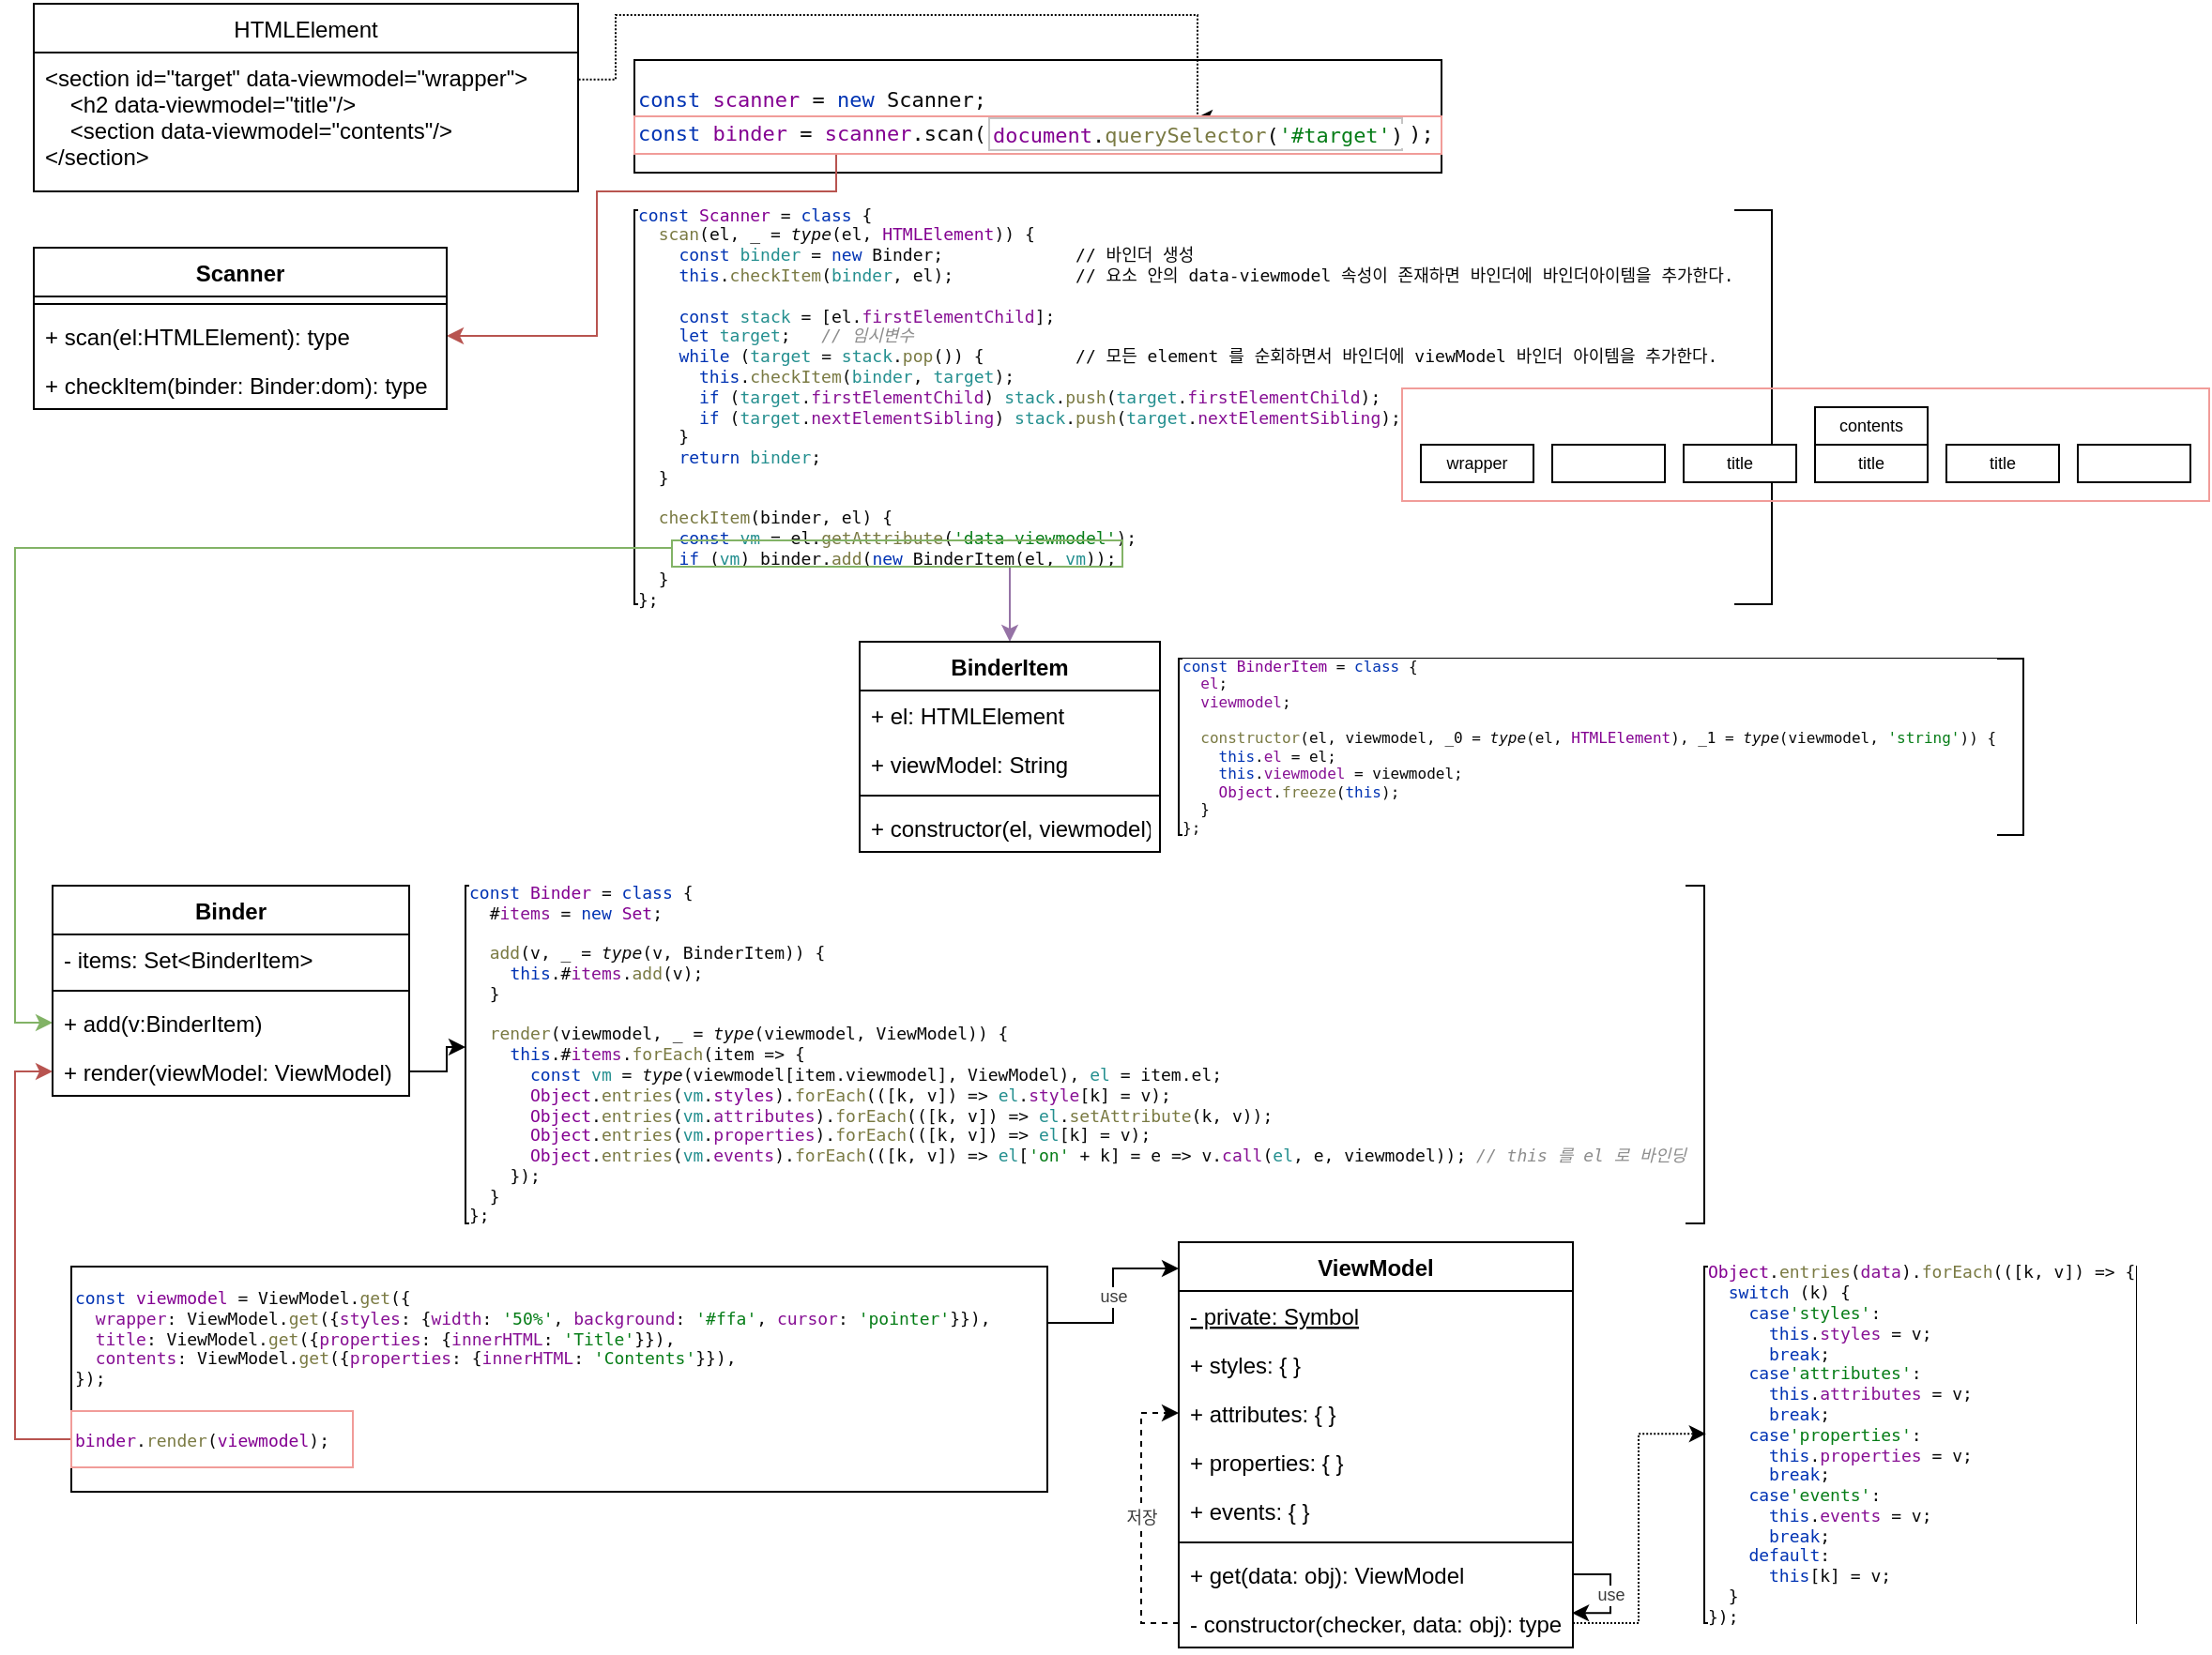 <mxfile version="13.6.2" type="device"><diagram id="zK-MdN3bjstqlmqADTjT" name="Page-1"><mxGraphModel dx="6531" dy="3440" grid="1" gridSize="10" guides="1" tooltips="1" connect="1" arrows="1" fold="1" page="1" pageScale="1" pageWidth="827" pageHeight="1169" math="0" shadow="0"><root><mxCell id="0"/><mxCell id="1" parent="0"/><mxCell id="SjPY06b3OU8avz2JApO8-45" value="&lt;pre style=&quot;background-color: rgb(255 , 255 , 255) ; color: rgb(8 , 8 , 8) ; font-family: &amp;#34;jetbrains mono&amp;#34; , monospace ; font-size: 11px ; line-height: 160%&quot;&gt;&lt;span style=&quot;color: rgb(0 , 51 , 179) ; font-size: 11px&quot;&gt;const &lt;/span&gt;&lt;span style=&quot;color: rgb(131 , 0 , 145) ; font-size: 11px&quot;&gt;scanner &lt;/span&gt;= &lt;span style=&quot;color: rgb(0 , 51 , 179) ; font-size: 11px&quot;&gt;new &lt;/span&gt;Scanner;&lt;br style=&quot;font-size: 11px&quot;&gt;&lt;span style=&quot;color: rgb(0 , 51 , 179) ; font-size: 11px&quot;&gt;const &lt;/span&gt;&lt;span style=&quot;color: rgb(131 , 0 , 145) ; font-size: 11px&quot;&gt;binder &lt;/span&gt;= &lt;span style=&quot;color: rgb(131 , 0 , 145) ; font-size: 11px&quot;&gt;scanner&lt;/span&gt;.scan(                                  );&lt;br style=&quot;font-size: 11px&quot;&gt;&lt;/pre&gt;" style="rounded=0;whiteSpace=wrap;html=1;fontSize=11;fontColor=#3B3B3B;align=left;" vertex="1" parent="1"><mxGeometry x="170" y="380" width="430" height="60" as="geometry"/></mxCell><mxCell id="SjPY06b3OU8avz2JApO8-21" value="HTMLElement" style="swimlane;fontStyle=0;childLayout=stackLayout;horizontal=1;startSize=26;fillColor=none;horizontalStack=0;resizeParent=1;resizeParentMax=0;resizeLast=0;collapsible=1;marginBottom=0;" vertex="1" parent="1"><mxGeometry x="-150" y="350" width="290" height="100" as="geometry"/></mxCell><mxCell id="SjPY06b3OU8avz2JApO8-22" value="&lt;section id=&quot;target&quot; data-viewmodel=&quot;wrapper&quot;&gt;&#10;    &lt;h2 data-viewmodel=&quot;title&quot;/&gt;&#10;    &lt;section data-viewmodel=&quot;contents&quot;/&gt;&#10;&lt;/section&gt;" style="text;strokeColor=none;fillColor=none;align=left;verticalAlign=top;spacingLeft=4;spacingRight=4;overflow=hidden;rotatable=0;points=[[0,0.5],[1,0.5]];portConstraint=eastwest;" vertex="1" parent="SjPY06b3OU8avz2JApO8-21"><mxGeometry y="26" width="290" height="74" as="geometry"/></mxCell><mxCell id="SjPY06b3OU8avz2JApO8-47" style="edgeStyle=orthogonalEdgeStyle;rounded=0;orthogonalLoop=1;jettySize=auto;html=1;entryX=0.5;entryY=0;entryDx=0;entryDy=0;dashed=1;dashPattern=1 1;fontSize=11;fontColor=#3B3B3B;exitX=1.001;exitY=0.195;exitDx=0;exitDy=0;exitPerimeter=0;" edge="1" parent="1" source="SjPY06b3OU8avz2JApO8-22" target="SjPY06b3OU8avz2JApO8-49"><mxGeometry relative="1" as="geometry"><Array as="points"><mxPoint x="160" y="390"/><mxPoint x="160" y="356"/><mxPoint x="470" y="356"/></Array></mxGeometry></mxCell><mxCell id="SjPY06b3OU8avz2JApO8-49" value="&lt;pre style=&quot;background-color: rgb(255 , 255 , 255) ; color: rgb(8 , 8 , 8) ; font-family: &amp;#34;jetbrains mono&amp;#34; , monospace&quot;&gt;&lt;span style=&quot;color: rgb(131 , 0 , 145)&quot;&gt;document&lt;/span&gt;.&lt;span style=&quot;color: rgb(122 , 122 , 67)&quot;&gt;querySelector&lt;/span&gt;(&lt;span style=&quot;color: rgb(6 , 125 , 23)&quot;&gt;'#target'&lt;/span&gt;)&lt;/pre&gt;" style="rounded=0;whiteSpace=wrap;html=1;fontSize=11;fontColor=#3B3B3B;align=left;strokeColor=#C4C4C4;" vertex="1" parent="1"><mxGeometry x="359" y="411" width="220" height="17" as="geometry"/></mxCell><mxCell id="SjPY06b3OU8avz2JApO8-54" style="edgeStyle=orthogonalEdgeStyle;rounded=0;orthogonalLoop=1;jettySize=auto;html=1;entryX=1;entryY=0.5;entryDx=0;entryDy=0;fontSize=11;fontColor=#3B3B3B;exitX=0.25;exitY=1;exitDx=0;exitDy=0;fillColor=#f8cecc;strokeColor=#b85450;" edge="1" parent="1" source="SjPY06b3OU8avz2JApO8-53" target="SjPY06b3OU8avz2JApO8-16"><mxGeometry relative="1" as="geometry"><Array as="points"><mxPoint x="277" y="450"/><mxPoint x="150" y="450"/><mxPoint x="150" y="527"/></Array></mxGeometry></mxCell><mxCell id="SjPY06b3OU8avz2JApO8-53" value="" style="rounded=0;whiteSpace=wrap;html=1;fillColor=none;fontSize=11;fontColor=#3B3B3B;align=left;strokeColor=#F19C99;" vertex="1" parent="1"><mxGeometry x="170" y="410" width="430" height="20" as="geometry"/></mxCell><mxCell id="SjPY06b3OU8avz2JApO8-55" value="&lt;pre style=&quot;background-color: rgb(255 , 255 , 255) ; color: rgb(8 , 8 , 8) ; font-family: &amp;#34;jetbrains mono&amp;#34; , monospace ; font-size: 9px&quot;&gt;&lt;span style=&quot;color: rgb(0 , 51 , 179) ; font-size: 9px&quot;&gt;const &lt;/span&gt;&lt;span style=&quot;color: rgb(131 , 0 , 145) ; font-size: 9px&quot;&gt;Scanner &lt;/span&gt;= &lt;span style=&quot;color: rgb(0 , 51 , 179) ; font-size: 9px&quot;&gt;class &lt;/span&gt;{&lt;br style=&quot;font-size: 9px&quot;&gt;  &lt;span style=&quot;color: rgb(122 , 122 , 67) ; font-size: 9px&quot;&gt;scan&lt;/span&gt;(el, _ = &lt;span style=&quot;font-style: italic ; font-size: 9px&quot;&gt;type&lt;/span&gt;(el, &lt;span style=&quot;color: rgb(131 , 0 , 145) ; font-size: 9px&quot;&gt;HTMLElement&lt;/span&gt;)) {&lt;br style=&quot;font-size: 9px&quot;&gt;    &lt;span style=&quot;color: rgb(0 , 51 , 179) ; font-size: 9px&quot;&gt;const &lt;/span&gt;&lt;span style=&quot;color: rgb(36 , 143 , 143) ; font-size: 9px&quot;&gt;binder &lt;/span&gt;= &lt;span style=&quot;color: rgb(0 , 51 , 179) ; font-size: 9px&quot;&gt;new &lt;/span&gt;Binder;             // 바인더 생성&lt;br style=&quot;font-size: 9px&quot;&gt;    &lt;span style=&quot;color: rgb(0 , 51 , 179) ; font-size: 9px&quot;&gt;this&lt;/span&gt;.&lt;span style=&quot;color: rgb(122 , 122 , 67) ; font-size: 9px&quot;&gt;checkItem&lt;/span&gt;(&lt;span style=&quot;color: rgb(36 , 143 , 143) ; font-size: 9px&quot;&gt;binder&lt;/span&gt;, el);            // 요소 안의 data-viewmodel 속성이 존재하면 바인더에 바인더아이템을 추가한다.&lt;br&gt;&lt;br style=&quot;font-size: 9px&quot;&gt;    &lt;span style=&quot;color: rgb(0 , 51 , 179) ; font-size: 9px&quot;&gt;const &lt;/span&gt;&lt;span style=&quot;color: rgb(36 , 143 , 143) ; font-size: 9px&quot;&gt;stack &lt;/span&gt;= [el.&lt;span style=&quot;color: rgb(135 , 16 , 148) ; font-size: 9px&quot;&gt;firstElementChild&lt;/span&gt;];&lt;br style=&quot;font-size: 9px&quot;&gt;    &lt;span style=&quot;color: rgb(0 , 51 , 179) ; font-size: 9px&quot;&gt;let &lt;/span&gt;&lt;span style=&quot;color: rgb(36 , 143 , 143) ; font-size: 9px&quot;&gt;target&lt;/span&gt;;   &lt;span style=&quot;color: rgb(140 , 140 , 140) ; font-style: italic ; font-size: 9px&quot;&gt;// 임시변수&lt;br style=&quot;font-size: 9px&quot;&gt;&lt;/span&gt;&lt;span style=&quot;color: rgb(140 , 140 , 140) ; font-style: italic ; font-size: 9px&quot;&gt;    &lt;/span&gt;&lt;span style=&quot;color: rgb(0 , 51 , 179) ; font-size: 9px&quot;&gt;while &lt;/span&gt;(&lt;span style=&quot;color: rgb(36 , 143 , 143) ; font-size: 9px&quot;&gt;target &lt;/span&gt;= &lt;span style=&quot;color: rgb(36 , 143 , 143) ; font-size: 9px&quot;&gt;stack&lt;/span&gt;.&lt;span style=&quot;color: rgb(122 , 122 , 67) ; font-size: 9px&quot;&gt;pop&lt;/span&gt;()) {         // 모든 element 를 순회하면서 바인더에 viewModel 바인더 아이템을 추가한다. &lt;br style=&quot;font-size: 9px&quot;&gt;      &lt;span style=&quot;color: rgb(0 , 51 , 179) ; font-size: 9px&quot;&gt;this&lt;/span&gt;.&lt;span style=&quot;color: rgb(122 , 122 , 67) ; font-size: 9px&quot;&gt;checkItem&lt;/span&gt;(&lt;span style=&quot;color: rgb(36 , 143 , 143) ; font-size: 9px&quot;&gt;binder&lt;/span&gt;, &lt;span style=&quot;color: rgb(36 , 143 , 143) ; font-size: 9px&quot;&gt;target&lt;/span&gt;);&lt;br style=&quot;font-size: 9px&quot;&gt;      &lt;span style=&quot;color: rgb(0 , 51 , 179) ; font-size: 9px&quot;&gt;if &lt;/span&gt;(&lt;span style=&quot;color: rgb(36 , 143 , 143) ; font-size: 9px&quot;&gt;target&lt;/span&gt;.&lt;span style=&quot;color: rgb(135 , 16 , 148) ; font-size: 9px&quot;&gt;firstElementChild&lt;/span&gt;) &lt;span style=&quot;color: rgb(36 , 143 , 143) ; font-size: 9px&quot;&gt;stack&lt;/span&gt;.&lt;span style=&quot;color: rgb(122 , 122 , 67) ; font-size: 9px&quot;&gt;push&lt;/span&gt;(&lt;span style=&quot;color: rgb(36 , 143 , 143) ; font-size: 9px&quot;&gt;target&lt;/span&gt;.&lt;span style=&quot;color: rgb(135 , 16 , 148) ; font-size: 9px&quot;&gt;firstElementChild&lt;/span&gt;);&lt;br style=&quot;font-size: 9px&quot;&gt;      &lt;span style=&quot;color: rgb(0 , 51 , 179) ; font-size: 9px&quot;&gt;if &lt;/span&gt;(&lt;span style=&quot;color: rgb(36 , 143 , 143) ; font-size: 9px&quot;&gt;target&lt;/span&gt;.&lt;span style=&quot;color: rgb(135 , 16 , 148) ; font-size: 9px&quot;&gt;nextElementSibling&lt;/span&gt;) &lt;span style=&quot;color: rgb(36 , 143 , 143) ; font-size: 9px&quot;&gt;stack&lt;/span&gt;.&lt;span style=&quot;color: rgb(122 , 122 , 67) ; font-size: 9px&quot;&gt;push&lt;/span&gt;(&lt;span style=&quot;color: rgb(36 , 143 , 143) ; font-size: 9px&quot;&gt;target&lt;/span&gt;.&lt;span style=&quot;color: rgb(135 , 16 , 148) ; font-size: 9px&quot;&gt;nextElementSibling&lt;/span&gt;);&lt;br style=&quot;font-size: 9px&quot;&gt;    }&lt;br style=&quot;font-size: 9px&quot;&gt;    &lt;span style=&quot;color: rgb(0 , 51 , 179) ; font-size: 9px&quot;&gt;return &lt;/span&gt;&lt;span style=&quot;color: rgb(36 , 143 , 143) ; font-size: 9px&quot;&gt;binder&lt;/span&gt;;&lt;br style=&quot;font-size: 9px&quot;&gt;  }&lt;br style=&quot;font-size: 9px&quot;&gt;&lt;br style=&quot;font-size: 9px&quot;&gt;  &lt;span style=&quot;color: rgb(122 , 122 , 67) ; font-size: 9px&quot;&gt;checkItem&lt;/span&gt;(binder, el) {&lt;br style=&quot;font-size: 9px&quot;&gt;    &lt;span style=&quot;color: rgb(0 , 51 , 179) ; font-size: 9px&quot;&gt;const &lt;/span&gt;&lt;span style=&quot;color: rgb(36 , 143 , 143) ; font-size: 9px&quot;&gt;vm &lt;/span&gt;= el.&lt;span style=&quot;color: rgb(122 , 122 , 67) ; font-size: 9px&quot;&gt;getAttribute&lt;/span&gt;(&lt;span style=&quot;color: rgb(6 , 125 , 23) ; font-size: 9px&quot;&gt;'data-viewmodel'&lt;/span&gt;);&lt;br style=&quot;font-size: 9px&quot;&gt;    &lt;span style=&quot;color: rgb(0 , 51 , 179) ; font-size: 9px&quot;&gt;if &lt;/span&gt;(&lt;span style=&quot;color: rgb(36 , 143 , 143) ; font-size: 9px&quot;&gt;vm&lt;/span&gt;) binder.&lt;span style=&quot;color: rgb(122 , 122 , 67) ; font-size: 9px&quot;&gt;add&lt;/span&gt;(&lt;span style=&quot;color: rgb(0 , 51 , 179) ; font-size: 9px&quot;&gt;new &lt;/span&gt;BinderItem(el, &lt;span style=&quot;color: rgb(36 , 143 , 143) ; font-size: 9px&quot;&gt;vm&lt;/span&gt;));&lt;br style=&quot;font-size: 9px&quot;&gt;  }&lt;br style=&quot;font-size: 9px&quot;&gt;};&lt;/pre&gt;" style="rounded=0;whiteSpace=wrap;html=1;fontSize=9;align=left;" vertex="1" parent="1"><mxGeometry x="170" y="460" width="606" height="210" as="geometry"/></mxCell><mxCell id="SjPY06b3OU8avz2JApO8-76" value="" style="group" vertex="1" connectable="0" parent="1"><mxGeometry x="579" y="555" width="430" height="60" as="geometry"/></mxCell><mxCell id="SjPY06b3OU8avz2JApO8-57" value="wrapper" style="rounded=0;whiteSpace=wrap;html=1;fontSize=9;align=center;" vertex="1" parent="SjPY06b3OU8avz2JApO8-76"><mxGeometry x="10" y="30" width="60" height="20" as="geometry"/></mxCell><mxCell id="SjPY06b3OU8avz2JApO8-59" value="title" style="rounded=0;whiteSpace=wrap;html=1;fontSize=9;align=center;" vertex="1" parent="SjPY06b3OU8avz2JApO8-76"><mxGeometry x="150" y="30" width="60" height="20" as="geometry"/></mxCell><mxCell id="SjPY06b3OU8avz2JApO8-63" value="title" style="rounded=0;whiteSpace=wrap;html=1;fontSize=9;align=center;" vertex="1" parent="SjPY06b3OU8avz2JApO8-76"><mxGeometry x="220" y="30" width="60" height="20" as="geometry"/></mxCell><mxCell id="SjPY06b3OU8avz2JApO8-64" value="contents" style="rounded=0;whiteSpace=wrap;html=1;fontSize=9;align=center;" vertex="1" parent="SjPY06b3OU8avz2JApO8-76"><mxGeometry x="220" y="10" width="60" height="20" as="geometry"/></mxCell><mxCell id="SjPY06b3OU8avz2JApO8-67" value="title" style="rounded=0;whiteSpace=wrap;html=1;fontSize=9;align=center;" vertex="1" parent="SjPY06b3OU8avz2JApO8-76"><mxGeometry x="290" y="30" width="60" height="20" as="geometry"/></mxCell><mxCell id="SjPY06b3OU8avz2JApO8-70" value="" style="rounded=0;whiteSpace=wrap;html=1;fontSize=9;align=center;" vertex="1" parent="SjPY06b3OU8avz2JApO8-76"><mxGeometry x="80" y="30" width="60" height="20" as="geometry"/></mxCell><mxCell id="SjPY06b3OU8avz2JApO8-73" value="" style="rounded=0;whiteSpace=wrap;html=1;fontSize=9;align=center;" vertex="1" parent="SjPY06b3OU8avz2JApO8-76"><mxGeometry x="360" y="30" width="60" height="20" as="geometry"/></mxCell><mxCell id="SjPY06b3OU8avz2JApO8-75" value="" style="rounded=0;whiteSpace=wrap;html=1;strokeColor=#F19C99;fillColor=none;fontSize=9;fontColor=#3B3B3B;align=center;" vertex="1" parent="SjPY06b3OU8avz2JApO8-76"><mxGeometry width="430" height="60" as="geometry"/></mxCell><mxCell id="SjPY06b3OU8avz2JApO8-13" value="Scanner&#10;" style="swimlane;fontStyle=1;align=center;verticalAlign=top;childLayout=stackLayout;horizontal=1;startSize=26;horizontalStack=0;resizeParent=1;resizeParentMax=0;resizeLast=0;collapsible=1;marginBottom=0;" vertex="1" parent="1"><mxGeometry x="-150" y="480" width="220" height="86" as="geometry"/></mxCell><mxCell id="SjPY06b3OU8avz2JApO8-15" value="" style="line;strokeWidth=1;fillColor=none;align=left;verticalAlign=middle;spacingTop=-1;spacingLeft=3;spacingRight=3;rotatable=0;labelPosition=right;points=[];portConstraint=eastwest;" vertex="1" parent="SjPY06b3OU8avz2JApO8-13"><mxGeometry y="26" width="220" height="8" as="geometry"/></mxCell><mxCell id="SjPY06b3OU8avz2JApO8-16" value="+ scan(el:HTMLElement): type" style="text;strokeColor=none;fillColor=none;align=left;verticalAlign=top;spacingLeft=4;spacingRight=4;overflow=hidden;rotatable=0;points=[[0,0.5],[1,0.5]];portConstraint=eastwest;" vertex="1" parent="SjPY06b3OU8avz2JApO8-13"><mxGeometry y="34" width="220" height="26" as="geometry"/></mxCell><mxCell id="SjPY06b3OU8avz2JApO8-52" value="+ checkItem(binder: Binder:dom): type" style="text;strokeColor=none;fillColor=none;align=left;verticalAlign=top;spacingLeft=4;spacingRight=4;overflow=hidden;rotatable=0;points=[[0,0.5],[1,0.5]];portConstraint=eastwest;" vertex="1" parent="SjPY06b3OU8avz2JApO8-13"><mxGeometry y="60" width="220" height="26" as="geometry"/></mxCell><mxCell id="SjPY06b3OU8avz2JApO8-78" value="&lt;pre style=&quot;background-color: rgb(255, 255, 255); color: rgb(8, 8, 8); font-family: &amp;quot;jetbrains mono&amp;quot;, monospace; font-size: 9px;&quot;&gt;&lt;span style=&quot;color: rgb(0, 51, 179); font-size: 9px;&quot;&gt;const &lt;/span&gt;&lt;span style=&quot;color: rgb(131, 0, 145); font-size: 9px;&quot;&gt;Binder &lt;/span&gt;= &lt;span style=&quot;color: rgb(0, 51, 179); font-size: 9px;&quot;&gt;class &lt;/span&gt;{&lt;br style=&quot;font-size: 9px;&quot;&gt;  #&lt;span style=&quot;color: rgb(135, 16, 148); font-size: 9px;&quot;&gt;items &lt;/span&gt;= &lt;span style=&quot;color: rgb(0, 51, 179); font-size: 9px;&quot;&gt;new &lt;/span&gt;&lt;span style=&quot;color: rgb(131, 0, 145); font-size: 9px;&quot;&gt;Set&lt;/span&gt;;&lt;br style=&quot;font-size: 9px;&quot;&gt;&lt;br style=&quot;font-size: 9px;&quot;&gt;  &lt;span style=&quot;color: rgb(122, 122, 67); font-size: 9px;&quot;&gt;add&lt;/span&gt;(v, _ = &lt;span style=&quot;font-style: italic; font-size: 9px;&quot;&gt;type&lt;/span&gt;(v, BinderItem)) {&lt;br style=&quot;font-size: 9px;&quot;&gt;    &lt;span style=&quot;color: rgb(0, 51, 179); font-size: 9px;&quot;&gt;this&lt;/span&gt;.#&lt;span style=&quot;color: rgb(135, 16, 148); font-size: 9px;&quot;&gt;items&lt;/span&gt;.&lt;span style=&quot;color: rgb(122, 122, 67); font-size: 9px;&quot;&gt;add&lt;/span&gt;(v);&lt;br style=&quot;font-size: 9px;&quot;&gt;  }&lt;br style=&quot;font-size: 9px;&quot;&gt;&lt;br style=&quot;font-size: 9px;&quot;&gt;  &lt;span style=&quot;color: rgb(122, 122, 67); font-size: 9px;&quot;&gt;render&lt;/span&gt;(viewmodel, _ = &lt;span style=&quot;font-style: italic; font-size: 9px;&quot;&gt;type&lt;/span&gt;(viewmodel, ViewModel)) {&lt;br style=&quot;font-size: 9px;&quot;&gt;    &lt;span style=&quot;color: rgb(0, 51, 179); font-size: 9px;&quot;&gt;this&lt;/span&gt;.#&lt;span style=&quot;color: rgb(135, 16, 148); font-size: 9px;&quot;&gt;items&lt;/span&gt;.&lt;span style=&quot;color: rgb(122, 122, 67); font-size: 9px;&quot;&gt;forEach&lt;/span&gt;(item =&amp;gt; {&lt;br style=&quot;font-size: 9px;&quot;&gt;      &lt;span style=&quot;color: rgb(0, 51, 179); font-size: 9px;&quot;&gt;const &lt;/span&gt;&lt;span style=&quot;color: rgb(36, 143, 143); font-size: 9px;&quot;&gt;vm &lt;/span&gt;= &lt;span style=&quot;font-style: italic; font-size: 9px;&quot;&gt;type&lt;/span&gt;(viewmodel[item.viewmodel], ViewModel), &lt;span style=&quot;color: rgb(36, 143, 143); font-size: 9px;&quot;&gt;el &lt;/span&gt;= item.el;&lt;br style=&quot;font-size: 9px;&quot;&gt;      &lt;span style=&quot;color: rgb(131, 0, 145); font-size: 9px;&quot;&gt;Object&lt;/span&gt;.&lt;span style=&quot;color: rgb(122, 122, 67); font-size: 9px;&quot;&gt;entries&lt;/span&gt;(&lt;span style=&quot;color: rgb(36, 143, 143); font-size: 9px;&quot;&gt;vm&lt;/span&gt;.&lt;span style=&quot;color: rgb(131, 0, 145); font-size: 9px;&quot;&gt;styles&lt;/span&gt;).&lt;span style=&quot;color: rgb(122, 122, 67); font-size: 9px;&quot;&gt;forEach&lt;/span&gt;(([k, v]) =&amp;gt; &lt;span style=&quot;color: rgb(36, 143, 143); font-size: 9px;&quot;&gt;el&lt;/span&gt;.&lt;span style=&quot;color: rgb(135, 16, 148); font-size: 9px;&quot;&gt;style&lt;/span&gt;[k] = v);&lt;br style=&quot;font-size: 9px;&quot;&gt;      &lt;span style=&quot;color: rgb(131, 0, 145); font-size: 9px;&quot;&gt;Object&lt;/span&gt;.&lt;span style=&quot;color: rgb(122, 122, 67); font-size: 9px;&quot;&gt;entries&lt;/span&gt;(&lt;span style=&quot;color: rgb(36, 143, 143); font-size: 9px;&quot;&gt;vm&lt;/span&gt;.&lt;span style=&quot;color: rgb(135, 16, 148); font-size: 9px;&quot;&gt;attributes&lt;/span&gt;).&lt;span style=&quot;color: rgb(122, 122, 67); font-size: 9px;&quot;&gt;forEach&lt;/span&gt;(([k, v]) =&amp;gt; &lt;span style=&quot;color: rgb(36, 143, 143); font-size: 9px;&quot;&gt;el&lt;/span&gt;.&lt;span style=&quot;color: rgb(122, 122, 67); font-size: 9px;&quot;&gt;setAttribute&lt;/span&gt;(k, v));&lt;br style=&quot;font-size: 9px;&quot;&gt;      &lt;span style=&quot;color: rgb(131, 0, 145); font-size: 9px;&quot;&gt;Object&lt;/span&gt;.&lt;span style=&quot;color: rgb(122, 122, 67); font-size: 9px;&quot;&gt;entries&lt;/span&gt;(&lt;span style=&quot;color: rgb(36, 143, 143); font-size: 9px;&quot;&gt;vm&lt;/span&gt;.&lt;span style=&quot;color: rgb(135, 16, 148); font-size: 9px;&quot;&gt;properties&lt;/span&gt;).&lt;span style=&quot;color: rgb(122, 122, 67); font-size: 9px;&quot;&gt;forEach&lt;/span&gt;(([k, v]) =&amp;gt; &lt;span style=&quot;color: rgb(36, 143, 143); font-size: 9px;&quot;&gt;el&lt;/span&gt;[k] = v);&lt;br style=&quot;font-size: 9px;&quot;&gt;      &lt;span style=&quot;color: rgb(131, 0, 145); font-size: 9px;&quot;&gt;Object&lt;/span&gt;.&lt;span style=&quot;color: rgb(122, 122, 67); font-size: 9px;&quot;&gt;entries&lt;/span&gt;(&lt;span style=&quot;color: rgb(36, 143, 143); font-size: 9px;&quot;&gt;vm&lt;/span&gt;.&lt;span style=&quot;color: rgb(135, 16, 148); font-size: 9px;&quot;&gt;events&lt;/span&gt;).&lt;span style=&quot;color: rgb(122, 122, 67); font-size: 9px;&quot;&gt;forEach&lt;/span&gt;(([k, v]) =&amp;gt; &lt;span style=&quot;color: rgb(36, 143, 143); font-size: 9px;&quot;&gt;el&lt;/span&gt;[&lt;span style=&quot;color: rgb(6, 125, 23); font-size: 9px;&quot;&gt;'on' &lt;/span&gt;+ k] = e =&amp;gt; v.&lt;span style=&quot;color: rgb(135, 16, 148); font-size: 9px;&quot;&gt;call&lt;/span&gt;(&lt;span style=&quot;color: rgb(36, 143, 143); font-size: 9px;&quot;&gt;el&lt;/span&gt;, e, viewmodel)); &lt;span style=&quot;color: rgb(140, 140, 140); font-style: italic; font-size: 9px;&quot;&gt;// this 를 el 로 바인딩&lt;br style=&quot;font-size: 9px;&quot;&gt;&lt;/span&gt;&lt;span style=&quot;color: rgb(140, 140, 140); font-style: italic; font-size: 9px;&quot;&gt;    &lt;/span&gt;});&lt;br style=&quot;font-size: 9px;&quot;&gt;  }&lt;br style=&quot;font-size: 9px;&quot;&gt;};&lt;br style=&quot;font-size: 9px;&quot;&gt;&lt;/pre&gt;" style="rounded=0;whiteSpace=wrap;html=1;fontSize=9;align=left;" vertex="1" parent="1"><mxGeometry x="80" y="820" width="660" height="180" as="geometry"/></mxCell><mxCell id="SjPY06b3OU8avz2JApO8-82" style="edgeStyle=orthogonalEdgeStyle;rounded=0;orthogonalLoop=1;jettySize=auto;html=1;fontSize=9;fontColor=#3B3B3B;exitX=0.75;exitY=1;exitDx=0;exitDy=0;fillColor=#e1d5e7;strokeColor=#9673a6;" edge="1" parent="1" source="SjPY06b3OU8avz2JApO8-80" target="SjPY06b3OU8avz2JApO8-25"><mxGeometry relative="1" as="geometry"/></mxCell><mxCell id="SjPY06b3OU8avz2JApO8-80" value="" style="rounded=0;whiteSpace=wrap;html=1;strokeColor=#82b366;fontSize=9;align=left;fillColor=none;" vertex="1" parent="1"><mxGeometry x="190" y="636" width="240" height="14" as="geometry"/></mxCell><mxCell id="SjPY06b3OU8avz2JApO8-79" style="edgeStyle=orthogonalEdgeStyle;rounded=0;orthogonalLoop=1;jettySize=auto;html=1;entryX=0;entryY=0.5;entryDx=0;entryDy=0;fontSize=9;fontColor=#3B3B3B;exitX=0;exitY=0.5;exitDx=0;exitDy=0;fillColor=#d5e8d4;strokeColor=#82b366;" edge="1" parent="1" source="SjPY06b3OU8avz2JApO8-80" target="SjPY06b3OU8avz2JApO8-8"><mxGeometry relative="1" as="geometry"><mxPoint x="160" y="650" as="sourcePoint"/><Array as="points"><mxPoint x="190" y="640"/><mxPoint x="-160" y="640"/><mxPoint x="-160" y="893"/></Array></mxGeometry></mxCell><mxCell id="SjPY06b3OU8avz2JApO8-81" style="edgeStyle=orthogonalEdgeStyle;rounded=0;orthogonalLoop=1;jettySize=auto;html=1;entryX=0;entryY=0.478;entryDx=0;entryDy=0;entryPerimeter=0;fontSize=9;fontColor=#3B3B3B;" edge="1" parent="1" source="SjPY06b3OU8avz2JApO8-77" target="SjPY06b3OU8avz2JApO8-78"><mxGeometry relative="1" as="geometry"/></mxCell><mxCell id="SjPY06b3OU8avz2JApO8-5" value="Binder&#10;" style="swimlane;fontStyle=1;align=center;verticalAlign=top;childLayout=stackLayout;horizontal=1;startSize=26;horizontalStack=0;resizeParent=1;resizeParentMax=0;resizeLast=0;collapsible=1;marginBottom=0;" vertex="1" parent="1"><mxGeometry x="-140" y="820" width="190" height="112" as="geometry"/></mxCell><mxCell id="SjPY06b3OU8avz2JApO8-56" value="- items: Set&lt;BinderItem&gt;" style="text;strokeColor=none;fillColor=none;align=left;verticalAlign=top;spacingLeft=4;spacingRight=4;overflow=hidden;rotatable=0;points=[[0,0.5],[1,0.5]];portConstraint=eastwest;" vertex="1" parent="SjPY06b3OU8avz2JApO8-5"><mxGeometry y="26" width="190" height="26" as="geometry"/></mxCell><mxCell id="SjPY06b3OU8avz2JApO8-7" value="" style="line;strokeWidth=1;fillColor=none;align=left;verticalAlign=middle;spacingTop=-1;spacingLeft=3;spacingRight=3;rotatable=0;labelPosition=right;points=[];portConstraint=eastwest;" vertex="1" parent="SjPY06b3OU8avz2JApO8-5"><mxGeometry y="52" width="190" height="8" as="geometry"/></mxCell><mxCell id="SjPY06b3OU8avz2JApO8-8" value="+ add(v:BinderItem)" style="text;strokeColor=none;fillColor=none;align=left;verticalAlign=top;spacingLeft=4;spacingRight=4;overflow=hidden;rotatable=0;points=[[0,0.5],[1,0.5]];portConstraint=eastwest;" vertex="1" parent="SjPY06b3OU8avz2JApO8-5"><mxGeometry y="60" width="190" height="26" as="geometry"/></mxCell><mxCell id="SjPY06b3OU8avz2JApO8-77" value="+ render(viewModel: ViewModel)" style="text;strokeColor=none;fillColor=none;align=left;verticalAlign=top;spacingLeft=4;spacingRight=4;overflow=hidden;rotatable=0;points=[[0,0.5],[1,0.5]];portConstraint=eastwest;" vertex="1" parent="SjPY06b3OU8avz2JApO8-5"><mxGeometry y="86" width="190" height="26" as="geometry"/></mxCell><mxCell id="SjPY06b3OU8avz2JApO8-25" value="BinderItem" style="swimlane;fontStyle=1;align=center;verticalAlign=top;childLayout=stackLayout;horizontal=1;startSize=26;horizontalStack=0;resizeParent=1;resizeParentMax=0;resizeLast=0;collapsible=1;marginBottom=0;" vertex="1" parent="1"><mxGeometry x="290" y="690" width="160" height="112" as="geometry"/></mxCell><mxCell id="SjPY06b3OU8avz2JApO8-26" value="+ el: HTMLElement" style="text;strokeColor=none;fillColor=none;align=left;verticalAlign=top;spacingLeft=4;spacingRight=4;overflow=hidden;rotatable=0;points=[[0,0.5],[1,0.5]];portConstraint=eastwest;" vertex="1" parent="SjPY06b3OU8avz2JApO8-25"><mxGeometry y="26" width="160" height="26" as="geometry"/></mxCell><mxCell id="SjPY06b3OU8avz2JApO8-84" value="+ viewModel: String" style="text;strokeColor=none;fillColor=none;align=left;verticalAlign=top;spacingLeft=4;spacingRight=4;overflow=hidden;rotatable=0;points=[[0,0.5],[1,0.5]];portConstraint=eastwest;" vertex="1" parent="SjPY06b3OU8avz2JApO8-25"><mxGeometry y="52" width="160" height="26" as="geometry"/></mxCell><mxCell id="SjPY06b3OU8avz2JApO8-27" value="" style="line;strokeWidth=1;fillColor=none;align=left;verticalAlign=middle;spacingTop=-1;spacingLeft=3;spacingRight=3;rotatable=0;labelPosition=right;points=[];portConstraint=eastwest;" vertex="1" parent="SjPY06b3OU8avz2JApO8-25"><mxGeometry y="78" width="160" height="8" as="geometry"/></mxCell><mxCell id="SjPY06b3OU8avz2JApO8-28" value="+ constructor(el, viewmodel)" style="text;strokeColor=none;fillColor=none;align=left;verticalAlign=top;spacingLeft=4;spacingRight=4;overflow=hidden;rotatable=0;points=[[0,0.5],[1,0.5]];portConstraint=eastwest;" vertex="1" parent="SjPY06b3OU8avz2JApO8-25"><mxGeometry y="86" width="160" height="26" as="geometry"/></mxCell><mxCell id="SjPY06b3OU8avz2JApO8-83" value="&lt;pre style=&quot;background-color: rgb(255 , 255 , 255) ; color: rgb(8 , 8 , 8) ; font-family: &amp;#34;jetbrains mono&amp;#34; , monospace ; font-size: 8px&quot;&gt;&lt;span style=&quot;color: rgb(0 , 51 , 179) ; font-size: 8px&quot;&gt;const &lt;/span&gt;&lt;span style=&quot;color: rgb(131 , 0 , 145) ; font-size: 8px&quot;&gt;BinderItem &lt;/span&gt;= &lt;span style=&quot;color: rgb(0 , 51 , 179) ; font-size: 8px&quot;&gt;class &lt;/span&gt;{&lt;br style=&quot;font-size: 8px&quot;&gt;  &lt;span style=&quot;color: rgb(135 , 16 , 148) ; font-size: 8px&quot;&gt;el&lt;/span&gt;;&lt;br style=&quot;font-size: 8px&quot;&gt;  &lt;span style=&quot;color: rgb(135 , 16 , 148) ; font-size: 8px&quot;&gt;viewmodel&lt;/span&gt;;&lt;br style=&quot;font-size: 8px&quot;&gt;&lt;br style=&quot;font-size: 8px&quot;&gt;  &lt;span style=&quot;color: rgb(122 , 122 , 67) ; font-size: 8px&quot;&gt;constructor&lt;/span&gt;(el, viewmodel, _0 = &lt;span style=&quot;font-style: italic ; font-size: 8px&quot;&gt;type&lt;/span&gt;(el, &lt;span style=&quot;color: rgb(131 , 0 , 145) ; font-size: 8px&quot;&gt;HTMLElement&lt;/span&gt;), _1 = &lt;span style=&quot;font-style: italic ; font-size: 8px&quot;&gt;type&lt;/span&gt;(viewmodel, &lt;span style=&quot;color: rgb(6 , 125 , 23) ; font-size: 8px&quot;&gt;'string'&lt;/span&gt;)) {&lt;br style=&quot;font-size: 8px&quot;&gt;    &lt;span style=&quot;color: rgb(0 , 51 , 179) ; font-size: 8px&quot;&gt;this&lt;/span&gt;.&lt;span style=&quot;color: rgb(135 , 16 , 148) ; font-size: 8px&quot;&gt;el &lt;/span&gt;= el;&lt;br style=&quot;font-size: 8px&quot;&gt;    &lt;span style=&quot;color: rgb(0 , 51 , 179) ; font-size: 8px&quot;&gt;this&lt;/span&gt;.&lt;span style=&quot;color: rgb(135 , 16 , 148) ; font-size: 8px&quot;&gt;viewmodel &lt;/span&gt;= viewmodel;&lt;br style=&quot;font-size: 8px&quot;&gt;    &lt;span style=&quot;color: rgb(131 , 0 , 145) ; font-size: 8px&quot;&gt;Object&lt;/span&gt;.&lt;span style=&quot;color: rgb(122 , 122 , 67) ; font-size: 8px&quot;&gt;freeze&lt;/span&gt;(&lt;span style=&quot;color: rgb(0 , 51 , 179) ; font-size: 8px&quot;&gt;this&lt;/span&gt;);  &lt;span style=&quot;color: rgb(140 , 140 , 140) ; font-style: italic ; font-size: 8px&quot;&gt;&lt;br style=&quot;font-size: 8px&quot;&gt;&lt;/span&gt;&lt;span style=&quot;color: rgb(140 , 140 , 140) ; font-style: italic ; font-size: 8px&quot;&gt;  &lt;/span&gt;}&lt;br style=&quot;font-size: 8px&quot;&gt;};&lt;/pre&gt;" style="rounded=0;whiteSpace=wrap;html=1;fontSize=8;align=left;" vertex="1" parent="1"><mxGeometry x="460" y="699" width="450" height="94" as="geometry"/></mxCell><mxCell id="SjPY06b3OU8avz2JApO8-85" value="use" style="edgeStyle=orthogonalEdgeStyle;rounded=0;orthogonalLoop=1;jettySize=auto;html=1;entryX=0;entryY=0.065;entryDx=0;entryDy=0;entryPerimeter=0;fontSize=9;fontColor=#3B3B3B;exitX=1;exitY=0.25;exitDx=0;exitDy=0;" edge="1" parent="1" source="SjPY06b3OU8avz2JApO8-100" target="SjPY06b3OU8avz2JApO8-87"><mxGeometry relative="1" as="geometry"><mxPoint x="390" y="1073" as="sourcePoint"/></mxGeometry></mxCell><mxCell id="SjPY06b3OU8avz2JApO8-98" value="&lt;pre style=&quot;background-color: rgb(255 , 255 , 255) ; color: rgb(8 , 8 , 8) ; font-family: &amp;#34;jetbrains mono&amp;#34; , monospace&quot;&gt;&lt;span style=&quot;color: #830091&quot;&gt;Object&lt;/span&gt;.&lt;span style=&quot;color: #7a7a43&quot;&gt;entries&lt;/span&gt;(&lt;span style=&quot;color: #871094&quot;&gt;data&lt;/span&gt;).&lt;span style=&quot;color: #7a7a43&quot;&gt;forEach&lt;/span&gt;(([k, v]) =&amp;gt; {&lt;br&gt;  &lt;span style=&quot;color: #0033b3&quot;&gt;switch &lt;/span&gt;(k) {&lt;br&gt;    &lt;span style=&quot;color: #0033b3&quot;&gt;case&lt;/span&gt;&lt;span style=&quot;color: #067d17&quot;&gt;'styles'&lt;/span&gt;:&lt;br&gt;      &lt;span style=&quot;color: #0033b3&quot;&gt;this&lt;/span&gt;.&lt;span style=&quot;color: #871094&quot;&gt;styles &lt;/span&gt;= v;&lt;br&gt;      &lt;span style=&quot;color: #0033b3&quot;&gt;break&lt;/span&gt;;&lt;br&gt;    &lt;span style=&quot;color: #0033b3&quot;&gt;case&lt;/span&gt;&lt;span style=&quot;color: #067d17&quot;&gt;'attributes'&lt;/span&gt;:&lt;br&gt;      &lt;span style=&quot;color: #0033b3&quot;&gt;this&lt;/span&gt;.&lt;span style=&quot;color: #871094&quot;&gt;attributes &lt;/span&gt;= v;&lt;br&gt;      &lt;span style=&quot;color: #0033b3&quot;&gt;break&lt;/span&gt;;&lt;br&gt;    &lt;span style=&quot;color: #0033b3&quot;&gt;case&lt;/span&gt;&lt;span style=&quot;color: #067d17&quot;&gt;'properties'&lt;/span&gt;:&lt;br&gt;      &lt;span style=&quot;color: #0033b3&quot;&gt;this&lt;/span&gt;.&lt;span style=&quot;color: #871094&quot;&gt;properties &lt;/span&gt;= v;&lt;br&gt;      &lt;span style=&quot;color: #0033b3&quot;&gt;break&lt;/span&gt;;&lt;br&gt;    &lt;span style=&quot;color: #0033b3&quot;&gt;case&lt;/span&gt;&lt;span style=&quot;color: #067d17&quot;&gt;'events'&lt;/span&gt;:&lt;br&gt;      &lt;span style=&quot;color: #0033b3&quot;&gt;this&lt;/span&gt;.&lt;span style=&quot;color: #871094&quot;&gt;events &lt;/span&gt;= v;&lt;br&gt;      &lt;span style=&quot;color: #0033b3&quot;&gt;break&lt;/span&gt;;&lt;br&gt;    &lt;span style=&quot;color: #0033b3&quot;&gt;default&lt;/span&gt;:&lt;br&gt;      &lt;span style=&quot;color: #0033b3&quot;&gt;this&lt;/span&gt;[k] = v;&lt;br&gt;  }&lt;br&gt;});&lt;/pre&gt;" style="rounded=0;whiteSpace=wrap;html=1;fontSize=9;fontColor=#3B3B3B;align=left;" vertex="1" parent="1"><mxGeometry x="740" y="1023" width="230" height="190" as="geometry"/></mxCell><mxCell id="SjPY06b3OU8avz2JApO8-99" style="edgeStyle=orthogonalEdgeStyle;rounded=0;orthogonalLoop=1;jettySize=auto;html=1;entryX=0.004;entryY=0.469;entryDx=0;entryDy=0;entryPerimeter=0;fontSize=9;fontColor=#3B3B3B;dashed=1;dashPattern=1 1;" edge="1" parent="1" source="SjPY06b3OU8avz2JApO8-97" target="SjPY06b3OU8avz2JApO8-98"><mxGeometry relative="1" as="geometry"/></mxCell><mxCell id="SjPY06b3OU8avz2JApO8-87" value="ViewModel&#10;" style="swimlane;fontStyle=1;align=center;verticalAlign=top;childLayout=stackLayout;horizontal=1;startSize=26;horizontalStack=0;resizeParent=1;resizeParentMax=0;resizeLast=0;collapsible=1;marginBottom=0;" vertex="1" parent="1"><mxGeometry x="460" y="1010" width="210" height="216" as="geometry"/></mxCell><mxCell id="SjPY06b3OU8avz2JApO8-88" value="- private: Symbol" style="text;strokeColor=none;fillColor=none;align=left;verticalAlign=top;spacingLeft=4;spacingRight=4;overflow=hidden;rotatable=0;points=[[0,0.5],[1,0.5]];portConstraint=eastwest;fontStyle=4" vertex="1" parent="SjPY06b3OU8avz2JApO8-87"><mxGeometry y="26" width="210" height="26" as="geometry"/></mxCell><mxCell id="SjPY06b3OU8avz2JApO8-89" value="+ styles: { }" style="text;strokeColor=none;fillColor=none;align=left;verticalAlign=top;spacingLeft=4;spacingRight=4;overflow=hidden;rotatable=0;points=[[0,0.5],[1,0.5]];portConstraint=eastwest;fontStyle=0" vertex="1" parent="SjPY06b3OU8avz2JApO8-87"><mxGeometry y="52" width="210" height="26" as="geometry"/></mxCell><mxCell id="SjPY06b3OU8avz2JApO8-90" value="+ attributes: { }" style="text;strokeColor=none;fillColor=none;align=left;verticalAlign=top;spacingLeft=4;spacingRight=4;overflow=hidden;rotatable=0;points=[[0,0.5],[1,0.5]];portConstraint=eastwest;fontStyle=0" vertex="1" parent="SjPY06b3OU8avz2JApO8-87"><mxGeometry y="78" width="210" height="26" as="geometry"/></mxCell><mxCell id="SjPY06b3OU8avz2JApO8-91" value="+ properties: { }" style="text;strokeColor=none;fillColor=none;align=left;verticalAlign=top;spacingLeft=4;spacingRight=4;overflow=hidden;rotatable=0;points=[[0,0.5],[1,0.5]];portConstraint=eastwest;fontStyle=0" vertex="1" parent="SjPY06b3OU8avz2JApO8-87"><mxGeometry y="104" width="210" height="26" as="geometry"/></mxCell><mxCell id="SjPY06b3OU8avz2JApO8-92" value="+ events: { }" style="text;strokeColor=none;fillColor=none;align=left;verticalAlign=top;spacingLeft=4;spacingRight=4;overflow=hidden;rotatable=0;points=[[0,0.5],[1,0.5]];portConstraint=eastwest;fontStyle=0" vertex="1" parent="SjPY06b3OU8avz2JApO8-87"><mxGeometry y="130" width="210" height="26" as="geometry"/></mxCell><mxCell id="SjPY06b3OU8avz2JApO8-93" value="" style="line;strokeWidth=1;fillColor=none;align=left;verticalAlign=middle;spacingTop=-1;spacingLeft=3;spacingRight=3;rotatable=0;labelPosition=right;points=[];portConstraint=eastwest;" vertex="1" parent="SjPY06b3OU8avz2JApO8-87"><mxGeometry y="156" width="210" height="8" as="geometry"/></mxCell><mxCell id="SjPY06b3OU8avz2JApO8-94" value="use" style="edgeStyle=orthogonalEdgeStyle;rounded=0;orthogonalLoop=1;jettySize=auto;html=1;entryX=0.998;entryY=0.292;entryDx=0;entryDy=0;entryPerimeter=0;fontSize=9;fontColor=#3B3B3B;" edge="1" parent="SjPY06b3OU8avz2JApO8-87" source="SjPY06b3OU8avz2JApO8-95" target="SjPY06b3OU8avz2JApO8-97"><mxGeometry relative="1" as="geometry"><Array as="points"><mxPoint x="230" y="177"/><mxPoint x="230" y="198"/></Array></mxGeometry></mxCell><mxCell id="SjPY06b3OU8avz2JApO8-95" value="+ get(data: obj): ViewModel" style="text;strokeColor=none;fillColor=none;align=left;verticalAlign=top;spacingLeft=4;spacingRight=4;overflow=hidden;rotatable=0;points=[[0,0.5],[1,0.5]];portConstraint=eastwest;" vertex="1" parent="SjPY06b3OU8avz2JApO8-87"><mxGeometry y="164" width="210" height="26" as="geometry"/></mxCell><mxCell id="SjPY06b3OU8avz2JApO8-96" value="저장" style="edgeStyle=orthogonalEdgeStyle;rounded=0;orthogonalLoop=1;jettySize=auto;html=1;entryX=0;entryY=0.5;entryDx=0;entryDy=0;fontSize=9;fontColor=#3B3B3B;dashed=1;" edge="1" parent="SjPY06b3OU8avz2JApO8-87" source="SjPY06b3OU8avz2JApO8-97" target="SjPY06b3OU8avz2JApO8-90"><mxGeometry relative="1" as="geometry"/></mxCell><mxCell id="SjPY06b3OU8avz2JApO8-97" value="- constructor(checker, data: obj): type" style="text;strokeColor=none;fillColor=none;align=left;verticalAlign=top;spacingLeft=4;spacingRight=4;overflow=hidden;rotatable=0;points=[[0,0.5],[1,0.5]];portConstraint=eastwest;fontSize=12;" vertex="1" parent="SjPY06b3OU8avz2JApO8-87"><mxGeometry y="190" width="210" height="26" as="geometry"/></mxCell><mxCell id="SjPY06b3OU8avz2JApO8-100" value="&lt;pre style=&quot;background-color: rgb(255 , 255 , 255) ; color: rgb(8 , 8 , 8) ; font-family: &amp;#34;jetbrains mono&amp;#34; , monospace ; font-size: 9px&quot;&gt;&lt;span style=&quot;color: rgb(0 , 51 , 179) ; font-size: 9px&quot;&gt;const &lt;/span&gt;&lt;span style=&quot;color: rgb(131 , 0 , 145) ; font-size: 9px&quot;&gt;viewmodel &lt;/span&gt;= ViewModel.&lt;span style=&quot;color: rgb(122 , 122 , 67) ; font-size: 9px&quot;&gt;get&lt;/span&gt;({&lt;br style=&quot;font-size: 9px&quot;&gt;  &lt;span style=&quot;color: rgb(135 , 16 , 148) ; font-size: 9px&quot;&gt;wrapper&lt;/span&gt;: ViewModel.&lt;span style=&quot;color: rgb(122 , 122 , 67) ; font-size: 9px&quot;&gt;get&lt;/span&gt;({&lt;span style=&quot;color: rgb(135 , 16 , 148) ; font-size: 9px&quot;&gt;styles&lt;/span&gt;: {&lt;span style=&quot;color: rgb(135 , 16 , 148) ; font-size: 9px&quot;&gt;width&lt;/span&gt;: &lt;span style=&quot;color: rgb(6 , 125 , 23) ; font-size: 9px&quot;&gt;'50%'&lt;/span&gt;, &lt;span style=&quot;color: rgb(135 , 16 , 148) ; font-size: 9px&quot;&gt;background&lt;/span&gt;: &lt;span style=&quot;color: rgb(6 , 125 , 23) ; font-size: 9px&quot;&gt;'#ffa'&lt;/span&gt;, &lt;span style=&quot;color: rgb(135 , 16 , 148) ; font-size: 9px&quot;&gt;cursor&lt;/span&gt;: &lt;span style=&quot;color: rgb(6 , 125 , 23) ; font-size: 9px&quot;&gt;'pointer'&lt;/span&gt;}}),&lt;br style=&quot;font-size: 9px&quot;&gt;  &lt;span style=&quot;color: rgb(135 , 16 , 148) ; font-size: 9px&quot;&gt;title&lt;/span&gt;: ViewModel.&lt;span style=&quot;color: rgb(122 , 122 , 67) ; font-size: 9px&quot;&gt;get&lt;/span&gt;({&lt;span style=&quot;color: rgb(135 , 16 , 148) ; font-size: 9px&quot;&gt;properties&lt;/span&gt;: {&lt;span style=&quot;color: rgb(135 , 16 , 148) ; font-size: 9px&quot;&gt;innerHTML&lt;/span&gt;: &lt;span style=&quot;color: rgb(6 , 125 , 23) ; font-size: 9px&quot;&gt;'Title'&lt;/span&gt;}}),&lt;br style=&quot;font-size: 9px&quot;&gt;  &lt;span style=&quot;color: rgb(135 , 16 , 148) ; font-size: 9px&quot;&gt;contents&lt;/span&gt;: ViewModel.&lt;span style=&quot;color: rgb(122 , 122 , 67) ; font-size: 9px&quot;&gt;get&lt;/span&gt;({&lt;span style=&quot;color: rgb(135 , 16 , 148) ; font-size: 9px&quot;&gt;properties&lt;/span&gt;: {&lt;span style=&quot;color: rgb(135 , 16 , 148) ; font-size: 9px&quot;&gt;innerHTML&lt;/span&gt;: &lt;span style=&quot;color: rgb(6 , 125 , 23) ; font-size: 9px&quot;&gt;'Contents'&lt;/span&gt;}}),&lt;br style=&quot;font-size: 9px&quot;&gt;});&lt;br style=&quot;font-size: 9px&quot;&gt;&lt;br style=&quot;font-size: 9px&quot;&gt;&lt;br style=&quot;font-size: 9px&quot;&gt;&lt;span style=&quot;color: rgb(131 , 0 , 145) ; font-size: 9px&quot;&gt;binder&lt;/span&gt;.&lt;span style=&quot;color: rgb(122 , 122 , 67) ; font-size: 9px&quot;&gt;render&lt;/span&gt;(&lt;span style=&quot;color: rgb(131 , 0 , 145) ; font-size: 9px&quot;&gt;viewmodel&lt;/span&gt;);&lt;br style=&quot;font-size: 9px&quot;&gt;&lt;br style=&quot;font-size: 9px&quot;&gt;&lt;/pre&gt;" style="rounded=0;whiteSpace=wrap;html=1;fontSize=9;align=left;" vertex="1" parent="1"><mxGeometry x="-130" y="1023" width="520" height="120" as="geometry"/></mxCell><mxCell id="SjPY06b3OU8avz2JApO8-103" style="edgeStyle=orthogonalEdgeStyle;rounded=0;orthogonalLoop=1;jettySize=auto;html=1;exitX=0;exitY=0.5;exitDx=0;exitDy=0;entryX=0;entryY=0.5;entryDx=0;entryDy=0;fontSize=9;fontColor=#3B3B3B;fillColor=#f8cecc;strokeColor=#b85450;" edge="1" parent="1" source="SjPY06b3OU8avz2JApO8-102" target="SjPY06b3OU8avz2JApO8-77"><mxGeometry relative="1" as="geometry"><Array as="points"><mxPoint x="-160" y="1115"/><mxPoint x="-160" y="919"/></Array></mxGeometry></mxCell><mxCell id="SjPY06b3OU8avz2JApO8-102" value="" style="rounded=0;whiteSpace=wrap;html=1;strokeColor=#F19C99;fillColor=none;fontSize=9;fontColor=#3B3B3B;align=left;" vertex="1" parent="1"><mxGeometry x="-130" y="1100" width="150" height="30" as="geometry"/></mxCell></root></mxGraphModel></diagram></mxfile>